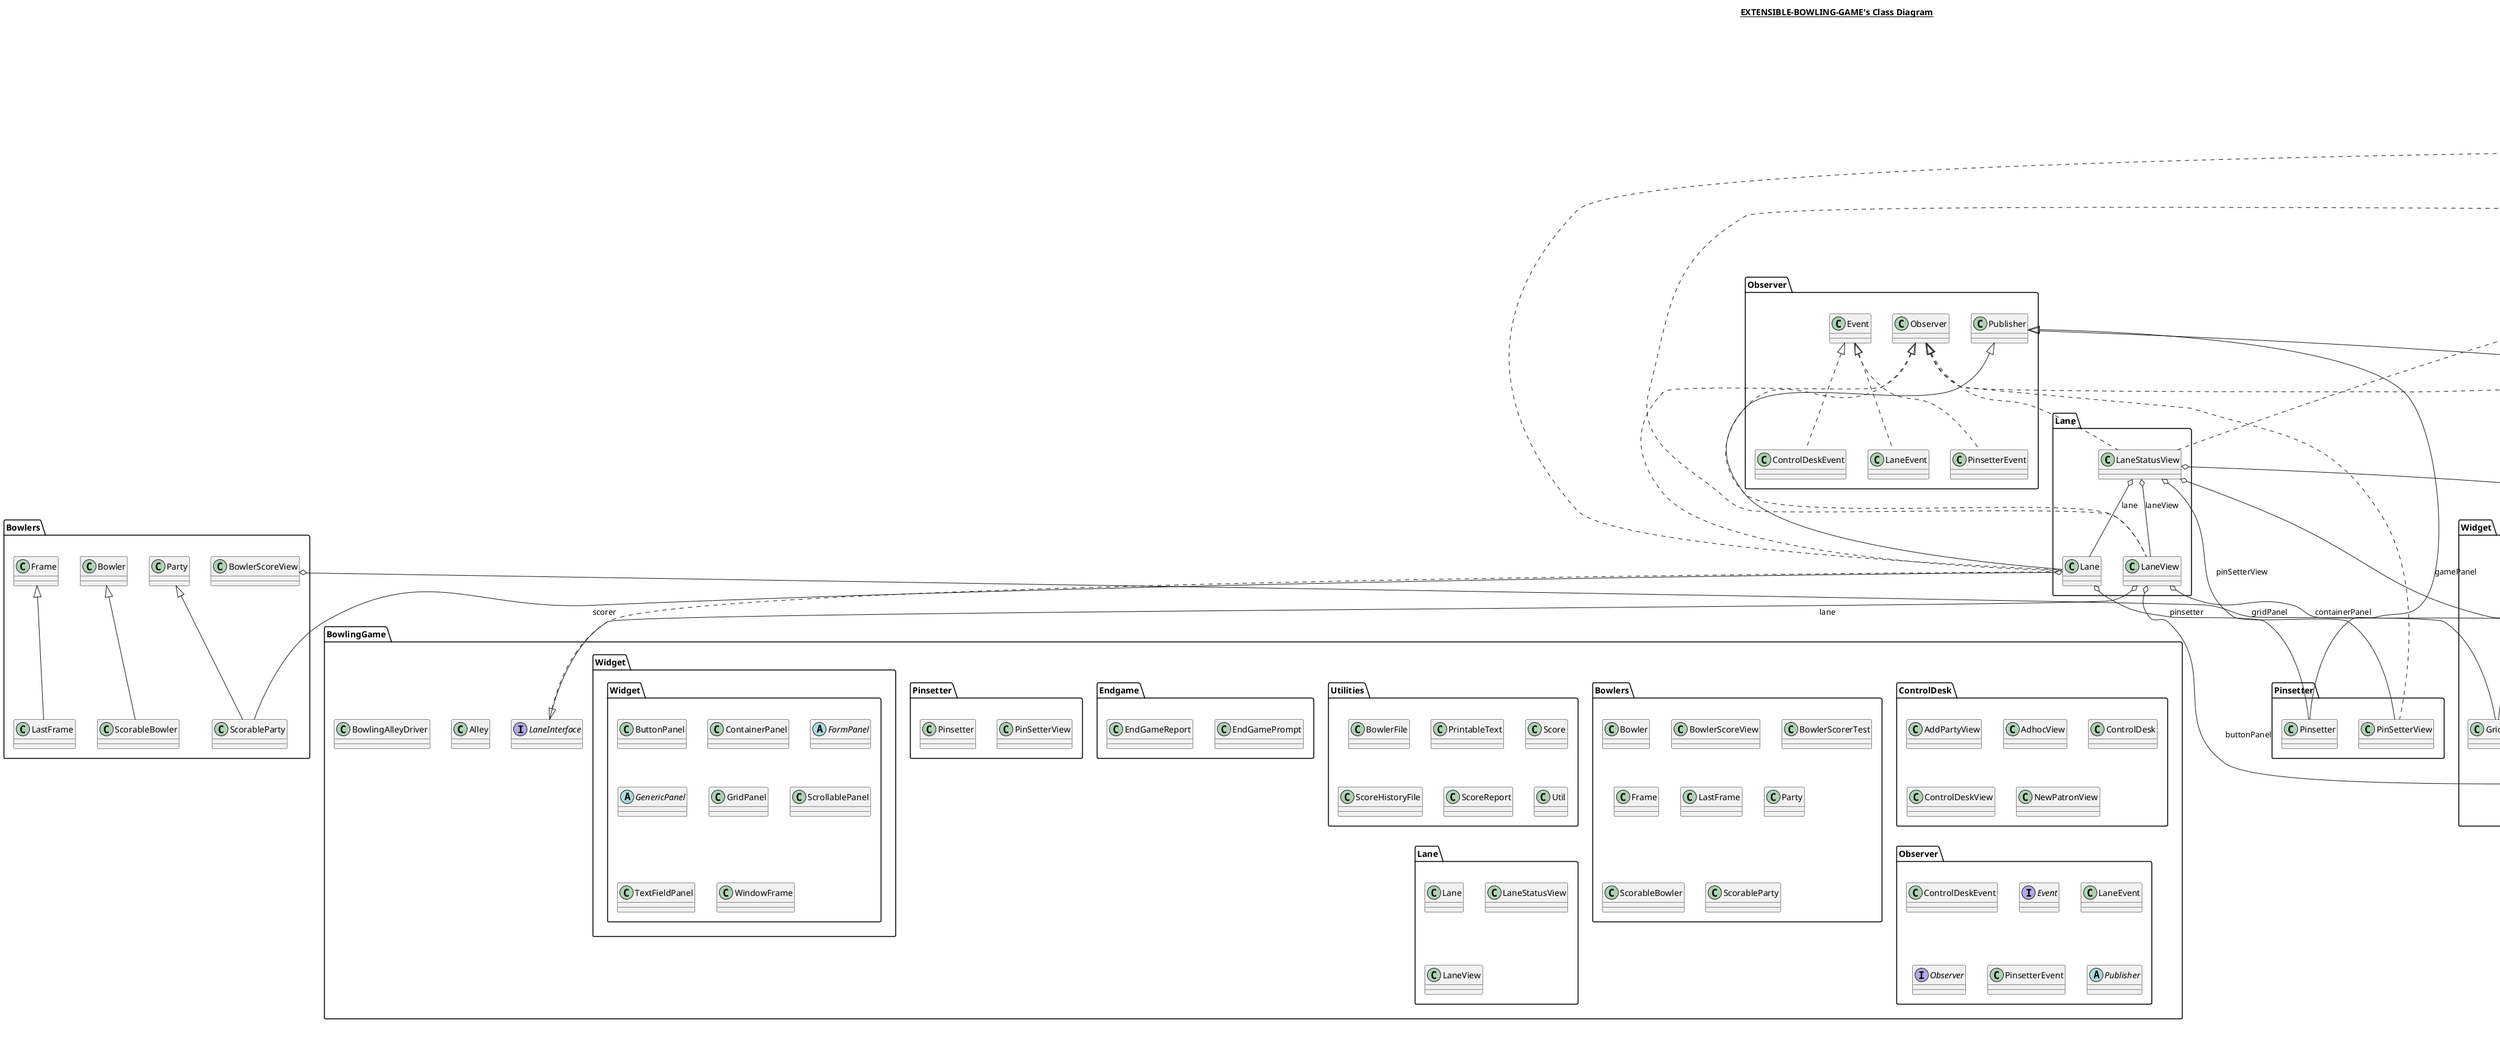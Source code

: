 @startuml

title __EXTENSIBLE-BOWLING-GAME's Class Diagram__\n

  namespace BowlingGame {
    class ControlDesk.AddPartyView {
    }
  }
  

  namespace BowlingGame {
    class ControlDesk.AdhocView {
    }
  }
  

  namespace BowlingGame {
    class Alley {
    }
  }
  

  namespace BowlingGame {
    class Bowlers.Bowler {
    }
  }
  

  namespace BowlingGame {
    class Utilities.BowlerFile {
    }
  }
  

  namespace BowlingGame {
    class Bowlers.BowlerScoreView {
    }
  }
  

  namespace BowlingGame {
    class Bowlers.BowlerScorerTest {
    }
  }
  

  namespace BowlingGame {
    class BowlingAlleyDriver {
    }
  }
  

  namespace BowlingGame {
    class ControlDesk.ControlDesk {
    }
  }
  

  namespace BowlingGame {
    class Observer.ControlDeskEvent {
    }
  }
  

  namespace BowlingGame {
    class ControlDesk.ControlDeskView {
    }
  }
  

  namespace BowlingGame {
    class Endgame.EndGamePrompt {
    }
  }
  

  namespace BowlingGame {
    class Endgame.EndGameReport {
    }
  }
  

  namespace BowlingGame {
    interface Observer.Event {
    }
  }
  

  namespace BowlingGame {
    class Bowlers.Frame {
    }
  }
  

  namespace BowlingGame {
    class Lane.Lane {
    }
  }
  

  namespace BowlingGame {
    class Observer.LaneEvent {
    }
  }
  

  namespace BowlingGame {
    interface LaneInterface {
    }
  }
  

  namespace BowlingGame {
    class Lane.LaneStatusView {
    }
  }
  

  namespace BowlingGame {
    class Lane.LaneView {
    }
  }
  

  namespace BowlingGame {
    class Bowlers.LastFrame {
    }
  }
  

  namespace BowlingGame {
    class ControlDesk.NewPatronView {
    }
  }
  

  namespace BowlingGame {
    interface Observer.Observer {
    }
  }
  

  namespace BowlingGame {
    class Bowlers.Party {
    }
  }
  

  namespace BowlingGame {
    class Pinsetter.PinSetterView {
    }
  }
  

  namespace BowlingGame {
    class Pinsetter.Pinsetter {
    }
  }
  

  namespace BowlingGame {
    class Observer.PinsetterEvent {
    }
  }
  

  namespace BowlingGame {
    class Utilities.PrintableText {
    }
  }
  

  namespace BowlingGame {
    abstract class Observer.Publisher {
    }
  }
  

  namespace BowlingGame {
    class Bowlers.ScorableBowler {
    }
  }
  

  namespace BowlingGame {
    class Bowlers.ScorableParty {
    }
  }
  

  namespace BowlingGame {
    class Utilities.Score {
    }
  }
  

  namespace BowlingGame {
    class Utilities.ScoreHistoryFile {
    }
  }
  

  namespace BowlingGame {
    class Utilities.ScoreReport {
    }
  }
  

  namespace BowlingGame {
    class Utilities.Util {
    }
  }
  

  namespace BowlingGame {
    namespace Widget {
      class Widget.ButtonPanel {
      }
    }
  }
  

  namespace BowlingGame {
    namespace Widget {
      class Widget.ContainerPanel {
      }
    }
  }
  

  namespace BowlingGame {
    namespace Widget {
      abstract class Widget.FormPanel {
      }
    }
  }
  

  namespace BowlingGame {
    namespace Widget {
      abstract class Widget.GenericPanel {
      }
    }
  }
  

  namespace BowlingGame {
    namespace Widget {
      class Widget.GridPanel {
      }
    }
  }
  

  namespace BowlingGame {
    namespace Widget {
      class Widget.ScrollablePanel {
      }
    }
  }
  

  namespace BowlingGame {
    namespace Widget {
      class Widget.TextFieldPanel {
      }
    }
  }
  

  namespace BowlingGame {
    namespace Widget {
      class Widget.WindowFrame {
      }
    }
  }
  

  ControlDesk.AddPartyView .up.|> java.awt.event.ActionListener
  ControlDesk.AddPartyView .up.|> javax.swing.event.ListSelectionListener
  ControlDesk.AddPartyView o-- Widget.ButtonPanel : buttonPanel
  ControlDesk.AddPartyView o-- ControlDesk.ControlDeskView : controlDesk
  ControlDesk.AddPartyView o-- Widget.WindowFrame : win
  ControlDesk.AdhocView .up.|> java.awt.event.ActionListener
  ControlDesk.AdhocView o-- Widget.ButtonPanel : buttonPanel
  ControlDesk.AdhocView o-- Utilities.Score : currScore
  ControlDesk.AdhocView o-- Widget.ContainerPanel : statDisplay
  ControlDesk.AdhocView o-- Widget.WindowFrame : win
  Bowlers.BowlerScoreView o-- Widget.GridPanel : gridPanel
  ControlDesk.ControlDesk .up.|> java.lang.Runnable
  ControlDesk.ControlDesk -up-|> Observer.Publisher
  Observer.ControlDeskEvent .up.|> Observer.Event
  ControlDesk.ControlDeskView .up.|> Observer.Observer
  ControlDesk.ControlDeskView .up.|> java.awt.event.ActionListener
  ControlDesk.ControlDeskView o-- ControlDesk.ControlDesk : controlDesk
  ControlDesk.ControlDeskView o-- Widget.ButtonPanel : controlsPanel
  ControlDesk.ControlDeskView o-- Widget.WindowFrame : win
  Endgame.EndGamePrompt .up.|> java.awt.event.ActionListener
  Endgame.EndGamePrompt o-- Widget.ButtonPanel : buttonPanel
  Endgame.EndGamePrompt o-- Widget.WindowFrame : win
  Endgame.EndGameReport .up.|> java.awt.event.ActionListener
  Endgame.EndGameReport .up.|> javax.swing.event.ListSelectionListener
  Endgame.EndGameReport o-- Widget.ButtonPanel : buttonPanel
  Endgame.EndGameReport o-- Widget.WindowFrame : win
  Lane.Lane .up.|> LaneInterface
  Lane.Lane .up.|> Observer.Observer
  Lane.Lane .up.|> java.lang.Runnable
  Lane.Lane -up-|> Observer.Publisher
  Lane.Lane o-- Pinsetter.Pinsetter : pinsetter
  Lane.Lane o-- Bowlers.ScorableParty : scorer
  Observer.LaneEvent .up.|> Observer.Event
  Lane.LaneStatusView .up.|> Observer.Observer
  Lane.LaneStatusView .up.|> java.awt.event.ActionListener
  Lane.LaneStatusView o-- Widget.ButtonPanel : buttonPanel
  Lane.LaneStatusView o-- Widget.ContainerPanel : gamePanel
  Lane.LaneStatusView o-- Lane.Lane : lane
  Lane.LaneStatusView o-- Lane.LaneView : laneView
  Lane.LaneStatusView o-- Pinsetter.PinSetterView : pinSetterView
  Lane.LaneView .up.|> Observer.Observer
  Lane.LaneView .up.|> java.awt.event.ActionListener
  Lane.LaneView o-- Widget.ButtonPanel : buttonPanel
  Lane.LaneView o-- Widget.ContainerPanel : containerPanel
  Lane.LaneView o-- LaneInterface : lane
  Bowlers.LastFrame -up-|> Bowlers.Frame
  ControlDesk.NewPatronView .up.|> java.awt.event.ActionListener
  ControlDesk.NewPatronView o-- ControlDesk.AddPartyView : addParty
  ControlDesk.NewPatronView o-- Widget.ButtonPanel : buttonPanel
  ControlDesk.NewPatronView o-- Widget.TextFieldPanel : patronPanel
  ControlDesk.NewPatronView o-- Widget.WindowFrame : window
  Pinsetter.PinSetterView .up.|> Observer.Observer
  Pinsetter.Pinsetter -up-|> Observer.Publisher
  Observer.PinsetterEvent .up.|> Observer.Event
  Utilities.PrintableText .up.|> java.awt.print.Printable
  Bowlers.ScorableBowler -up-|> Bowlers.Bowler
  Bowlers.ScorableParty -up-|> Bowlers.Party
  Widget.ButtonPanel -up-|> Widget.FormPanel
  Widget.ContainerPanel -up-|> Widget.GenericPanel
  Widget.FormPanel -up-|> Widget.GenericPanel
  Widget.GridPanel -up-|> Widget.GenericPanel
  Widget.ScrollablePanel -up-|> Widget.GenericPanel
  Widget.TextFieldPanel -up-|> Widget.FormPanel


right footer


PlantUML diagram generated by SketchIt! (https://bitbucket.org/pmesmeur/sketch.it)
For more information about this tool, please contact philippe.mesmeur@gmail.com
endfooter

@enduml
